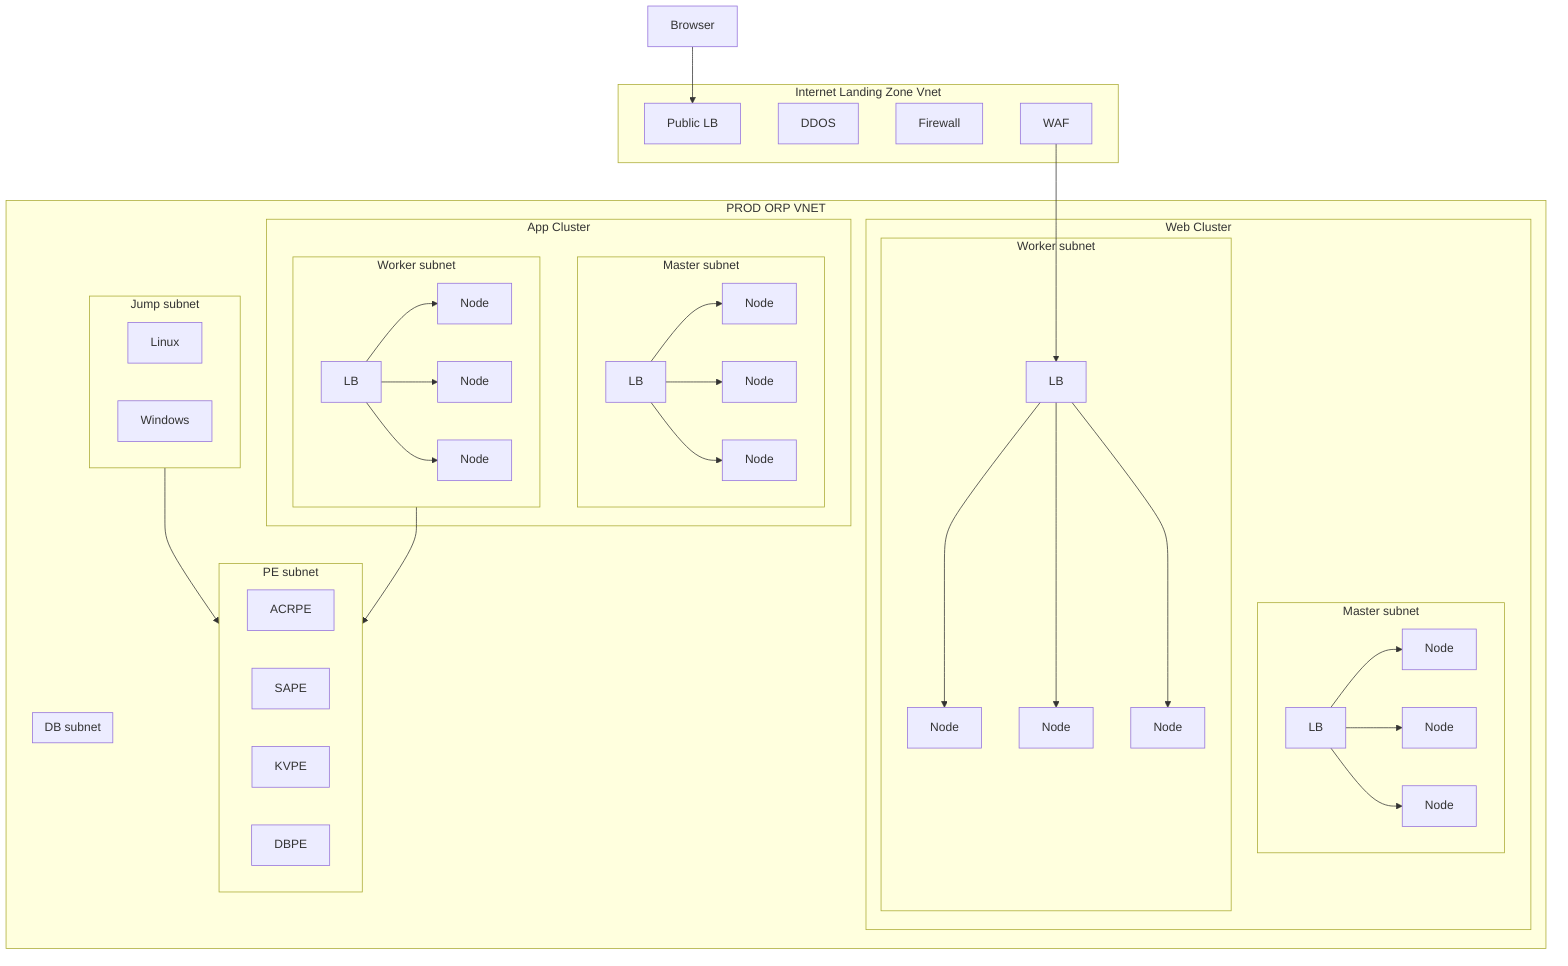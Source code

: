 flowchart TB
    browser[Browser]
    
    subgraph internet_landing_zone_vnet [Internet Landing Zone Vnet]
        lb[Public LB]
        ddos[DDOS]
        firewall[Firewall]
        waf[WAF]
    end

    subgraph PROD ORP VNET
        subgraph Web Cluster
            subgraph web_master_subnet [Master subnet]
                WMLB[LB]
                WMN1[Node]
                WMN2[Node]
                WMN3[Node]

                WMLB --> WMN1 & WMN2 & WMN3
            end
            subgraph web_worker_subnet [Worker subnet]
                WWLB[LB]
                WWN1[Node]
                WWN2[Node]
                WWN3[Node]

                WWLB --> WWN1 & WWN2 & WWN3
            end    
        end

        subgraph App Cluster
            subgraph app_master_subnet [Master subnet]
                AMLB[LB]
                AMN1[Node]
                AMN2[Node]
                AMN3[Node]

                AMLB --> AMN1 & AMN2 & AMN3
            end
            subgraph app_worker_subnet [Worker subnet]
                AWLB[LB]
                AWN1[Node]
                AWN2[Node]
                AWN3[Node]

                AWLB --> AWN1 & AWN2 & AWN3
            end    
        end

        subgraph pe_subnet [PE subnet]
            ACRPE
            SAPE
            KVPE
            DBPE
        end

        subgraph jump_subnet [Jump subnet]
            Linux
            Windows
        end

        subgraph DB subnet
        end

        jump_subnet & app_worker_subnet --> pe_subnet
        
    end

    browser --> lb
    waf --> WWLB